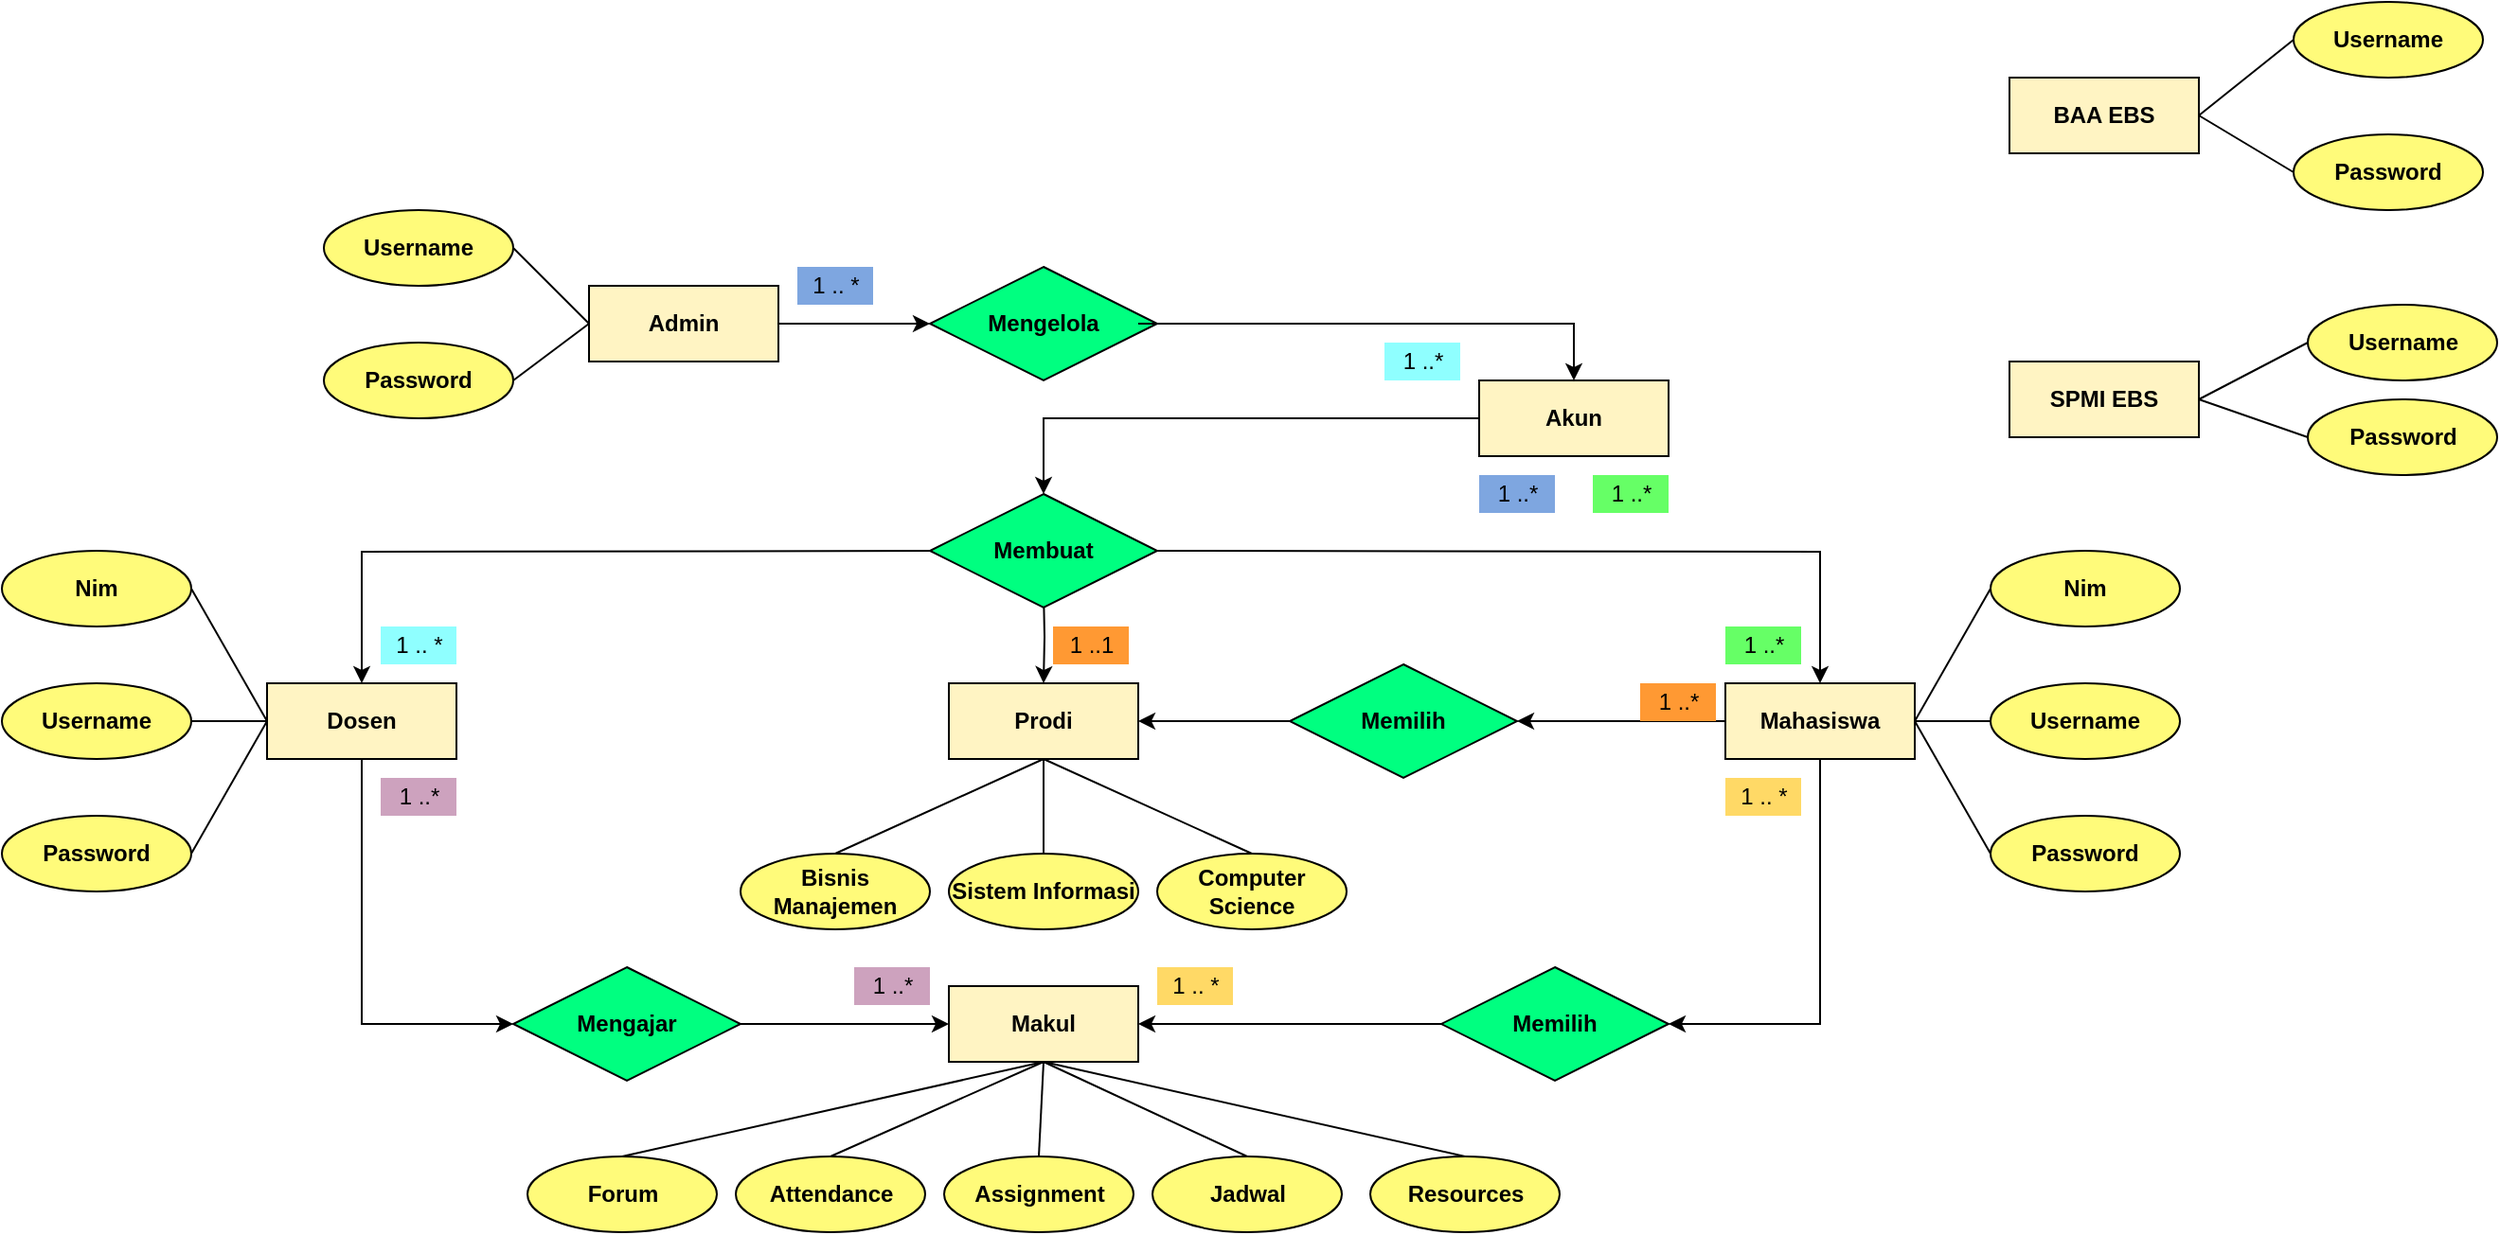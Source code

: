 <mxfile version="14.4.6" type="github">
  <diagram id="_UeT4WOGDypy5cC7ZMxa" name="Page-1">
    <mxGraphModel dx="2214" dy="1707" grid="1" gridSize="10" guides="1" tooltips="1" connect="1" arrows="1" fold="1" page="1" pageScale="1" pageWidth="850" pageHeight="1100" math="0" shadow="0">
      <root>
        <mxCell id="0" />
        <mxCell id="1" parent="0" />
        <mxCell id="3qCYc2ClhlNUeKQf3uaD-1" value="Bisnis Manajemen" style="ellipse;whiteSpace=wrap;html=1;align=center;fontStyle=1;fillColor=#FFFB7A;" parent="1" vertex="1">
          <mxGeometry x="180" y="260" width="100" height="40" as="geometry" />
        </mxCell>
        <mxCell id="3qCYc2ClhlNUeKQf3uaD-2" value="Sistem Informasi" style="ellipse;whiteSpace=wrap;html=1;align=center;fontStyle=1;fillColor=#FFFB7A;" parent="1" vertex="1">
          <mxGeometry x="290" y="260" width="100" height="40" as="geometry" />
        </mxCell>
        <mxCell id="3qCYc2ClhlNUeKQf3uaD-3" value="Computer Science" style="ellipse;whiteSpace=wrap;html=1;align=center;fontStyle=1;fillColor=#FFFB7A;" parent="1" vertex="1">
          <mxGeometry x="400" y="260" width="100" height="40" as="geometry" />
        </mxCell>
        <mxCell id="3qCYc2ClhlNUeKQf3uaD-4" value="Prodi" style="whiteSpace=wrap;html=1;align=center;fontStyle=1;fillColor=#FFF4C3;" parent="1" vertex="1">
          <mxGeometry x="290" y="170" width="100" height="40" as="geometry" />
        </mxCell>
        <mxCell id="3qCYc2ClhlNUeKQf3uaD-8" style="edgeStyle=orthogonalEdgeStyle;rounded=0;orthogonalLoop=1;jettySize=auto;html=1;fontStyle=1" parent="1" source="3qCYc2ClhlNUeKQf3uaD-5" target="3qCYc2ClhlNUeKQf3uaD-9" edge="1">
          <mxGeometry relative="1" as="geometry">
            <mxPoint x="60" y="360" as="targetPoint" />
            <Array as="points">
              <mxPoint x="-20" y="350" />
            </Array>
          </mxGeometry>
        </mxCell>
        <mxCell id="3qCYc2ClhlNUeKQf3uaD-5" value="Dosen" style="whiteSpace=wrap;html=1;align=center;fontStyle=1;fillColor=#FFF4C3;" parent="1" vertex="1">
          <mxGeometry x="-70" y="170" width="100" height="40" as="geometry" />
        </mxCell>
        <mxCell id="3qCYc2ClhlNUeKQf3uaD-11" style="edgeStyle=orthogonalEdgeStyle;rounded=0;orthogonalLoop=1;jettySize=auto;html=1;entryX=1;entryY=0.5;entryDx=0;entryDy=0;fontStyle=1" parent="1" source="3qCYc2ClhlNUeKQf3uaD-12" target="3qCYc2ClhlNUeKQf3uaD-7" edge="1">
          <mxGeometry relative="1" as="geometry">
            <Array as="points" />
          </mxGeometry>
        </mxCell>
        <mxCell id="3qCYc2ClhlNUeKQf3uaD-29" style="edgeStyle=orthogonalEdgeStyle;rounded=0;orthogonalLoop=1;jettySize=auto;html=1;entryX=1;entryY=0.5;entryDx=0;entryDy=0;fontStyle=1" parent="1" source="3qCYc2ClhlNUeKQf3uaD-6" target="3qCYc2ClhlNUeKQf3uaD-30" edge="1">
          <mxGeometry relative="1" as="geometry">
            <mxPoint x="600" y="210" as="targetPoint" />
          </mxGeometry>
        </mxCell>
        <mxCell id="3qCYc2ClhlNUeKQf3uaD-6" value="Mahasiswa" style="whiteSpace=wrap;html=1;align=center;fontStyle=1;fillColor=#FFF4C3;" parent="1" vertex="1">
          <mxGeometry x="700" y="170" width="100" height="40" as="geometry" />
        </mxCell>
        <mxCell id="3qCYc2ClhlNUeKQf3uaD-7" value="Makul" style="whiteSpace=wrap;html=1;align=center;fontStyle=1;fillColor=#FFF4C3;" parent="1" vertex="1">
          <mxGeometry x="290" y="330" width="100" height="40" as="geometry" />
        </mxCell>
        <mxCell id="3qCYc2ClhlNUeKQf3uaD-14" style="edgeStyle=orthogonalEdgeStyle;rounded=0;orthogonalLoop=1;jettySize=auto;html=1;fontStyle=1" parent="1" source="3qCYc2ClhlNUeKQf3uaD-9" target="3qCYc2ClhlNUeKQf3uaD-7" edge="1">
          <mxGeometry relative="1" as="geometry" />
        </mxCell>
        <mxCell id="3qCYc2ClhlNUeKQf3uaD-9" value="Mengajar" style="shape=rhombus;perimeter=rhombusPerimeter;whiteSpace=wrap;html=1;align=center;fontStyle=1;fillColor=#00FF80;" parent="1" vertex="1">
          <mxGeometry x="60" y="320" width="120" height="60" as="geometry" />
        </mxCell>
        <mxCell id="3qCYc2ClhlNUeKQf3uaD-12" value="Memilih" style="shape=rhombus;perimeter=rhombusPerimeter;whiteSpace=wrap;html=1;align=center;fontStyle=1;fillColor=#00FF80;" parent="1" vertex="1">
          <mxGeometry x="550" y="320" width="120" height="60" as="geometry" />
        </mxCell>
        <mxCell id="3qCYc2ClhlNUeKQf3uaD-13" style="edgeStyle=orthogonalEdgeStyle;rounded=0;orthogonalLoop=1;jettySize=auto;html=1;entryX=1;entryY=0.5;entryDx=0;entryDy=0;fontStyle=1" parent="1" source="3qCYc2ClhlNUeKQf3uaD-6" target="3qCYc2ClhlNUeKQf3uaD-12" edge="1">
          <mxGeometry relative="1" as="geometry">
            <mxPoint x="750" y="230" as="sourcePoint" />
            <mxPoint x="390" y="350" as="targetPoint" />
            <Array as="points">
              <mxPoint x="750" y="350" />
            </Array>
          </mxGeometry>
        </mxCell>
        <mxCell id="3qCYc2ClhlNUeKQf3uaD-16" value="Jadwal" style="ellipse;whiteSpace=wrap;html=1;align=center;fontStyle=1;fillColor=#FFFB7A;" parent="1" vertex="1">
          <mxGeometry x="397.5" y="420" width="100" height="40" as="geometry" />
        </mxCell>
        <mxCell id="3qCYc2ClhlNUeKQf3uaD-17" value="Attendance" style="ellipse;whiteSpace=wrap;html=1;align=center;fontStyle=1;fillColor=#FFFB7A;" parent="1" vertex="1">
          <mxGeometry x="177.5" y="420" width="100" height="40" as="geometry" />
        </mxCell>
        <mxCell id="3qCYc2ClhlNUeKQf3uaD-19" value="Assignment" style="ellipse;whiteSpace=wrap;html=1;align=center;fontStyle=1;fillColor=#FFFB7A;" parent="1" vertex="1">
          <mxGeometry x="287.5" y="420" width="100" height="40" as="geometry" />
        </mxCell>
        <mxCell id="3qCYc2ClhlNUeKQf3uaD-20" value="Forum" style="ellipse;whiteSpace=wrap;html=1;align=center;fontStyle=1;fillColor=#FFFB7A;" parent="1" vertex="1">
          <mxGeometry x="67.5" y="420" width="100" height="40" as="geometry" />
        </mxCell>
        <mxCell id="3qCYc2ClhlNUeKQf3uaD-22" value="" style="endArrow=none;html=1;rounded=0;entryX=0.5;entryY=0;entryDx=0;entryDy=0;exitX=0.5;exitY=1;exitDx=0;exitDy=0;fontStyle=1" parent="1" source="3qCYc2ClhlNUeKQf3uaD-7" target="3qCYc2ClhlNUeKQf3uaD-20" edge="1">
          <mxGeometry relative="1" as="geometry">
            <mxPoint x="330" y="330" as="sourcePoint" />
            <mxPoint x="490" y="330" as="targetPoint" />
          </mxGeometry>
        </mxCell>
        <mxCell id="3qCYc2ClhlNUeKQf3uaD-23" value="" style="endArrow=none;html=1;rounded=0;entryX=0.5;entryY=0;entryDx=0;entryDy=0;exitX=0.5;exitY=1;exitDx=0;exitDy=0;fontStyle=1" parent="1" source="3qCYc2ClhlNUeKQf3uaD-7" target="3qCYc2ClhlNUeKQf3uaD-17" edge="1">
          <mxGeometry relative="1" as="geometry">
            <mxPoint x="330" y="330" as="sourcePoint" />
            <mxPoint x="490" y="330" as="targetPoint" />
          </mxGeometry>
        </mxCell>
        <mxCell id="3qCYc2ClhlNUeKQf3uaD-24" value="" style="endArrow=none;html=1;rounded=0;entryX=0.5;entryY=0;entryDx=0;entryDy=0;exitX=0.5;exitY=1;exitDx=0;exitDy=0;fontStyle=1" parent="1" source="3qCYc2ClhlNUeKQf3uaD-7" target="3qCYc2ClhlNUeKQf3uaD-19" edge="1">
          <mxGeometry relative="1" as="geometry">
            <mxPoint x="330" y="330" as="sourcePoint" />
            <mxPoint x="490" y="330" as="targetPoint" />
          </mxGeometry>
        </mxCell>
        <mxCell id="3qCYc2ClhlNUeKQf3uaD-25" value="" style="endArrow=none;html=1;rounded=0;entryX=0.5;entryY=0;entryDx=0;entryDy=0;exitX=0.5;exitY=1;exitDx=0;exitDy=0;fontStyle=1" parent="1" source="3qCYc2ClhlNUeKQf3uaD-7" target="3qCYc2ClhlNUeKQf3uaD-16" edge="1">
          <mxGeometry relative="1" as="geometry">
            <mxPoint x="330" y="330" as="sourcePoint" />
            <mxPoint x="490" y="330" as="targetPoint" />
          </mxGeometry>
        </mxCell>
        <mxCell id="3qCYc2ClhlNUeKQf3uaD-26" value="" style="endArrow=none;html=1;rounded=0;exitX=0.5;exitY=1;exitDx=0;exitDy=0;entryX=0.5;entryY=0;entryDx=0;entryDy=0;fontStyle=1" parent="1" source="3qCYc2ClhlNUeKQf3uaD-4" target="3qCYc2ClhlNUeKQf3uaD-1" edge="1">
          <mxGeometry relative="1" as="geometry">
            <mxPoint x="330" y="360" as="sourcePoint" />
            <mxPoint x="230" y="290" as="targetPoint" />
          </mxGeometry>
        </mxCell>
        <mxCell id="3qCYc2ClhlNUeKQf3uaD-27" value="" style="endArrow=none;html=1;rounded=0;fontStyle=1" parent="1" source="3qCYc2ClhlNUeKQf3uaD-4" edge="1">
          <mxGeometry relative="1" as="geometry">
            <mxPoint x="340" y="260" as="sourcePoint" />
            <mxPoint x="340" y="260" as="targetPoint" />
          </mxGeometry>
        </mxCell>
        <mxCell id="3qCYc2ClhlNUeKQf3uaD-28" value="" style="endArrow=none;html=1;rounded=0;entryX=0.5;entryY=1;entryDx=0;entryDy=0;exitX=0.5;exitY=0;exitDx=0;exitDy=0;fontStyle=1" parent="1" source="3qCYc2ClhlNUeKQf3uaD-3" target="3qCYc2ClhlNUeKQf3uaD-4" edge="1">
          <mxGeometry relative="1" as="geometry">
            <mxPoint x="450" y="290" as="sourcePoint" />
            <mxPoint x="490" y="360" as="targetPoint" />
          </mxGeometry>
        </mxCell>
        <mxCell id="3qCYc2ClhlNUeKQf3uaD-31" style="edgeStyle=orthogonalEdgeStyle;rounded=0;orthogonalLoop=1;jettySize=auto;html=1;entryX=1;entryY=0.5;entryDx=0;entryDy=0;fontStyle=1" parent="1" source="3qCYc2ClhlNUeKQf3uaD-30" target="3qCYc2ClhlNUeKQf3uaD-4" edge="1">
          <mxGeometry relative="1" as="geometry" />
        </mxCell>
        <mxCell id="3qCYc2ClhlNUeKQf3uaD-30" value="Memilih" style="shape=rhombus;perimeter=rhombusPerimeter;whiteSpace=wrap;html=1;align=center;fontStyle=1;fillColor=#00FF80;" parent="1" vertex="1">
          <mxGeometry x="470" y="160" width="120" height="60" as="geometry" />
        </mxCell>
        <mxCell id="3qCYc2ClhlNUeKQf3uaD-36" value="Password" style="ellipse;whiteSpace=wrap;html=1;align=center;fontStyle=1;fillColor=#FFFB7A;" parent="1" vertex="1">
          <mxGeometry x="840" y="240" width="100" height="40" as="geometry" />
        </mxCell>
        <mxCell id="3qCYc2ClhlNUeKQf3uaD-37" value="Username" style="ellipse;whiteSpace=wrap;html=1;align=center;fontStyle=1;fillColor=#FFFB7A;" parent="1" vertex="1">
          <mxGeometry x="840" y="170" width="100" height="40" as="geometry" />
        </mxCell>
        <mxCell id="3qCYc2ClhlNUeKQf3uaD-38" value="Nim" style="ellipse;whiteSpace=wrap;html=1;align=center;fontStyle=1;fillColor=#FFFB7A;" parent="1" vertex="1">
          <mxGeometry x="840" y="100" width="100" height="40" as="geometry" />
        </mxCell>
        <mxCell id="3qCYc2ClhlNUeKQf3uaD-39" value="Password" style="ellipse;whiteSpace=wrap;html=1;align=center;fontStyle=1;fillColor=#FFFB7A;" parent="1" vertex="1">
          <mxGeometry x="-210" y="240" width="100" height="40" as="geometry" />
        </mxCell>
        <mxCell id="3qCYc2ClhlNUeKQf3uaD-40" value="Username" style="ellipse;whiteSpace=wrap;html=1;align=center;fontStyle=1;fillColor=#FFFB7A;" parent="1" vertex="1">
          <mxGeometry x="-210" y="170" width="100" height="40" as="geometry" />
        </mxCell>
        <mxCell id="3qCYc2ClhlNUeKQf3uaD-41" value="Nim" style="ellipse;whiteSpace=wrap;html=1;align=center;fontStyle=1;fillColor=#FFFB7A;" parent="1" vertex="1">
          <mxGeometry x="-210" y="100" width="100" height="40" as="geometry" />
        </mxCell>
        <mxCell id="3qCYc2ClhlNUeKQf3uaD-43" style="edgeStyle=orthogonalEdgeStyle;rounded=0;orthogonalLoop=1;jettySize=auto;html=1;entryX=0.5;entryY=0;entryDx=0;entryDy=0;fontStyle=1" parent="1" target="3qCYc2ClhlNUeKQf3uaD-5" edge="1">
          <mxGeometry relative="1" as="geometry">
            <mxPoint x="290" y="100" as="sourcePoint" />
          </mxGeometry>
        </mxCell>
        <mxCell id="3qCYc2ClhlNUeKQf3uaD-44" style="edgeStyle=orthogonalEdgeStyle;rounded=0;orthogonalLoop=1;jettySize=auto;html=1;entryX=0.5;entryY=0;entryDx=0;entryDy=0;fontStyle=1" parent="1" target="3qCYc2ClhlNUeKQf3uaD-6" edge="1">
          <mxGeometry relative="1" as="geometry">
            <mxPoint x="390" y="100" as="sourcePoint" />
          </mxGeometry>
        </mxCell>
        <mxCell id="3qCYc2ClhlNUeKQf3uaD-45" style="edgeStyle=orthogonalEdgeStyle;rounded=0;orthogonalLoop=1;jettySize=auto;html=1;entryX=0.5;entryY=0;entryDx=0;entryDy=0;fontStyle=1" parent="1" target="3qCYc2ClhlNUeKQf3uaD-4" edge="1">
          <mxGeometry relative="1" as="geometry">
            <mxPoint x="340" y="120" as="sourcePoint" />
          </mxGeometry>
        </mxCell>
        <mxCell id="3qCYc2ClhlNUeKQf3uaD-46" value="Membuat" style="shape=rhombus;perimeter=rhombusPerimeter;whiteSpace=wrap;html=1;align=center;fontStyle=1;fillColor=#00FF80;" parent="1" vertex="1">
          <mxGeometry x="280" y="70" width="120" height="60" as="geometry" />
        </mxCell>
        <mxCell id="3qCYc2ClhlNUeKQf3uaD-48" value="" style="endArrow=none;html=1;rounded=0;exitX=1;exitY=0.5;exitDx=0;exitDy=0;entryX=0;entryY=0.5;entryDx=0;entryDy=0;fontStyle=1" parent="1" source="3qCYc2ClhlNUeKQf3uaD-41" target="3qCYc2ClhlNUeKQf3uaD-5" edge="1">
          <mxGeometry relative="1" as="geometry">
            <mxPoint x="330" y="220" as="sourcePoint" />
            <mxPoint x="490" y="220" as="targetPoint" />
          </mxGeometry>
        </mxCell>
        <mxCell id="3qCYc2ClhlNUeKQf3uaD-49" value="" style="endArrow=none;html=1;rounded=0;entryX=1;entryY=0.5;entryDx=0;entryDy=0;exitX=0;exitY=0.5;exitDx=0;exitDy=0;fontStyle=1" parent="1" source="3qCYc2ClhlNUeKQf3uaD-5" target="3qCYc2ClhlNUeKQf3uaD-40" edge="1">
          <mxGeometry relative="1" as="geometry">
            <mxPoint x="330" y="220" as="sourcePoint" />
            <mxPoint x="490" y="220" as="targetPoint" />
          </mxGeometry>
        </mxCell>
        <mxCell id="3qCYc2ClhlNUeKQf3uaD-50" value="" style="endArrow=none;html=1;rounded=0;entryX=1;entryY=0.5;entryDx=0;entryDy=0;exitX=0;exitY=0.5;exitDx=0;exitDy=0;fontStyle=1" parent="1" source="3qCYc2ClhlNUeKQf3uaD-5" target="3qCYc2ClhlNUeKQf3uaD-39" edge="1">
          <mxGeometry relative="1" as="geometry">
            <mxPoint x="-60" y="200" as="sourcePoint" />
            <mxPoint x="-100" y="200" as="targetPoint" />
          </mxGeometry>
        </mxCell>
        <mxCell id="3qCYc2ClhlNUeKQf3uaD-51" value="" style="endArrow=none;html=1;rounded=0;entryX=0;entryY=0.5;entryDx=0;entryDy=0;exitX=1;exitY=0.5;exitDx=0;exitDy=0;fontStyle=1" parent="1" source="3qCYc2ClhlNUeKQf3uaD-6" target="3qCYc2ClhlNUeKQf3uaD-37" edge="1">
          <mxGeometry relative="1" as="geometry">
            <mxPoint x="-50" y="210" as="sourcePoint" />
            <mxPoint x="-90" y="210" as="targetPoint" />
          </mxGeometry>
        </mxCell>
        <mxCell id="3qCYc2ClhlNUeKQf3uaD-52" value="" style="endArrow=none;html=1;rounded=0;entryX=0;entryY=0.5;entryDx=0;entryDy=0;exitX=1;exitY=0.5;exitDx=0;exitDy=0;fontStyle=1" parent="1" source="3qCYc2ClhlNUeKQf3uaD-6" target="3qCYc2ClhlNUeKQf3uaD-36" edge="1">
          <mxGeometry relative="1" as="geometry">
            <mxPoint x="790" y="190" as="sourcePoint" />
            <mxPoint x="850" y="200" as="targetPoint" />
          </mxGeometry>
        </mxCell>
        <mxCell id="3qCYc2ClhlNUeKQf3uaD-53" value="" style="endArrow=none;html=1;rounded=0;entryX=0;entryY=0.5;entryDx=0;entryDy=0;exitX=1;exitY=0.5;exitDx=0;exitDy=0;fontStyle=1" parent="1" source="3qCYc2ClhlNUeKQf3uaD-6" target="3qCYc2ClhlNUeKQf3uaD-38" edge="1">
          <mxGeometry relative="1" as="geometry">
            <mxPoint x="820" y="210" as="sourcePoint" />
            <mxPoint x="860" y="210" as="targetPoint" />
          </mxGeometry>
        </mxCell>
        <mxCell id="zyws-jxNzfLWqwZfDbNh-4" style="edgeStyle=orthogonalEdgeStyle;rounded=0;orthogonalLoop=1;jettySize=auto;html=1;entryX=0.5;entryY=0;entryDx=0;entryDy=0;" edge="1" parent="1" source="3qCYc2ClhlNUeKQf3uaD-54" target="3qCYc2ClhlNUeKQf3uaD-46">
          <mxGeometry relative="1" as="geometry" />
        </mxCell>
        <mxCell id="3qCYc2ClhlNUeKQf3uaD-54" value="Akun" style="whiteSpace=wrap;html=1;align=center;fontStyle=1;fillColor=#FFF4C3;" parent="1" vertex="1">
          <mxGeometry x="570" y="10" width="100" height="40" as="geometry" />
        </mxCell>
        <mxCell id="zyws-jxNzfLWqwZfDbNh-1" style="edgeStyle=orthogonalEdgeStyle;rounded=0;orthogonalLoop=1;jettySize=auto;html=1;fontStyle=1" edge="1" parent="1" source="3qCYc2ClhlNUeKQf3uaD-55" target="zyws-jxNzfLWqwZfDbNh-2">
          <mxGeometry relative="1" as="geometry">
            <mxPoint x="320" y="-20" as="targetPoint" />
          </mxGeometry>
        </mxCell>
        <mxCell id="3qCYc2ClhlNUeKQf3uaD-55" value="Admin" style="whiteSpace=wrap;html=1;align=center;fontStyle=1;fillColor=#FFF4C3;" parent="1" vertex="1">
          <mxGeometry x="100" y="-40" width="100" height="40" as="geometry" />
        </mxCell>
        <mxCell id="zyws-jxNzfLWqwZfDbNh-3" style="edgeStyle=orthogonalEdgeStyle;rounded=0;orthogonalLoop=1;jettySize=auto;html=1;entryX=0.5;entryY=0;entryDx=0;entryDy=0;fontStyle=1" edge="1" parent="1" source="zyws-jxNzfLWqwZfDbNh-2" target="3qCYc2ClhlNUeKQf3uaD-54">
          <mxGeometry relative="1" as="geometry" />
        </mxCell>
        <mxCell id="zyws-jxNzfLWqwZfDbNh-2" value="Mengelola" style="shape=rhombus;perimeter=rhombusPerimeter;whiteSpace=wrap;html=1;align=center;fontStyle=1;fillColor=#00FF80;" vertex="1" parent="1">
          <mxGeometry x="280" y="-50" width="120" height="60" as="geometry" />
        </mxCell>
        <mxCell id="zyws-jxNzfLWqwZfDbNh-5" value="1 ..*" style="text;html=1;align=center;verticalAlign=middle;resizable=0;points=[];autosize=1;fillColor=#7EA6E0;" vertex="1" parent="1">
          <mxGeometry x="570" y="60" width="40" height="20" as="geometry" />
        </mxCell>
        <mxCell id="zyws-jxNzfLWqwZfDbNh-6" value="1 .. *" style="text;html=1;align=center;verticalAlign=middle;resizable=0;points=[];autosize=1;fillColor=#7EA6E0;" vertex="1" parent="1">
          <mxGeometry x="210" y="-50" width="40" height="20" as="geometry" />
        </mxCell>
        <mxCell id="zyws-jxNzfLWqwZfDbNh-7" value="1 .. *" style="text;html=1;align=center;verticalAlign=middle;resizable=0;points=[];autosize=1;fillColor=#8FFFFF;" vertex="1" parent="1">
          <mxGeometry x="-10" y="140" width="40" height="20" as="geometry" />
        </mxCell>
        <mxCell id="zyws-jxNzfLWqwZfDbNh-8" value="1 ..*" style="text;html=1;align=center;verticalAlign=middle;resizable=0;points=[];autosize=1;fillColor=#8FFFFF;" vertex="1" parent="1">
          <mxGeometry x="520" y="-10" width="40" height="20" as="geometry" />
        </mxCell>
        <mxCell id="zyws-jxNzfLWqwZfDbNh-9" value="1 ..*" style="text;html=1;align=center;verticalAlign=middle;resizable=0;points=[];autosize=1;fillColor=#66FF66;" vertex="1" parent="1">
          <mxGeometry x="700" y="140" width="40" height="20" as="geometry" />
        </mxCell>
        <mxCell id="zyws-jxNzfLWqwZfDbNh-10" value="1 ..*" style="text;html=1;align=center;verticalAlign=middle;resizable=0;points=[];autosize=1;fillColor=#66FF66;" vertex="1" parent="1">
          <mxGeometry x="630" y="60" width="40" height="20" as="geometry" />
        </mxCell>
        <mxCell id="zyws-jxNzfLWqwZfDbNh-11" value="1 .. *" style="text;html=1;align=center;verticalAlign=middle;resizable=0;points=[];autosize=1;fillColor=#FFD966;" vertex="1" parent="1">
          <mxGeometry x="400" y="320" width="40" height="20" as="geometry" />
        </mxCell>
        <mxCell id="zyws-jxNzfLWqwZfDbNh-12" value="1 .. *" style="text;html=1;align=center;verticalAlign=middle;resizable=0;points=[];autosize=1;fillColor=#FFD966;" vertex="1" parent="1">
          <mxGeometry x="700" y="220" width="40" height="20" as="geometry" />
        </mxCell>
        <mxCell id="zyws-jxNzfLWqwZfDbNh-13" value="1 ..1" style="text;html=1;align=center;verticalAlign=middle;resizable=0;points=[];autosize=1;fillColor=#FF9933;" vertex="1" parent="1">
          <mxGeometry x="345" y="140" width="40" height="20" as="geometry" />
        </mxCell>
        <mxCell id="zyws-jxNzfLWqwZfDbNh-14" value="1 ..*" style="text;html=1;align=center;verticalAlign=middle;resizable=0;points=[];autosize=1;fillColor=#FF9933;" vertex="1" parent="1">
          <mxGeometry x="655" y="170" width="40" height="20" as="geometry" />
        </mxCell>
        <mxCell id="zyws-jxNzfLWqwZfDbNh-15" value="1 ..*" style="text;html=1;align=center;verticalAlign=middle;resizable=0;points=[];autosize=1;fillColor=#CDA2BE;" vertex="1" parent="1">
          <mxGeometry x="240" y="320" width="40" height="20" as="geometry" />
        </mxCell>
        <mxCell id="zyws-jxNzfLWqwZfDbNh-16" value="1 ..*" style="text;html=1;align=center;verticalAlign=middle;resizable=0;points=[];autosize=1;fillColor=#CDA2BE;" vertex="1" parent="1">
          <mxGeometry x="-10" y="220" width="40" height="20" as="geometry" />
        </mxCell>
        <mxCell id="zyws-jxNzfLWqwZfDbNh-20" value="Username" style="ellipse;whiteSpace=wrap;html=1;align=center;fillColor=#FFFB7A;fontStyle=1" vertex="1" parent="1">
          <mxGeometry x="-40" y="-80" width="100" height="40" as="geometry" />
        </mxCell>
        <mxCell id="zyws-jxNzfLWqwZfDbNh-21" value="Password" style="ellipse;whiteSpace=wrap;html=1;align=center;fillColor=#FFFB7A;fontStyle=1" vertex="1" parent="1">
          <mxGeometry x="-40" y="-10" width="100" height="40" as="geometry" />
        </mxCell>
        <mxCell id="zyws-jxNzfLWqwZfDbNh-22" value="" style="endArrow=none;html=1;rounded=0;exitX=1;exitY=0.5;exitDx=0;exitDy=0;entryX=0;entryY=0.5;entryDx=0;entryDy=0;" edge="1" parent="1" source="zyws-jxNzfLWqwZfDbNh-20" target="3qCYc2ClhlNUeKQf3uaD-55">
          <mxGeometry relative="1" as="geometry">
            <mxPoint x="230" y="220" as="sourcePoint" />
            <mxPoint x="390" y="220" as="targetPoint" />
          </mxGeometry>
        </mxCell>
        <mxCell id="zyws-jxNzfLWqwZfDbNh-23" value="" style="endArrow=none;html=1;rounded=0;entryX=0;entryY=0.5;entryDx=0;entryDy=0;exitX=1;exitY=0.5;exitDx=0;exitDy=0;" edge="1" parent="1" source="zyws-jxNzfLWqwZfDbNh-21" target="3qCYc2ClhlNUeKQf3uaD-55">
          <mxGeometry relative="1" as="geometry">
            <mxPoint x="230" y="220" as="sourcePoint" />
            <mxPoint x="390" y="220" as="targetPoint" />
          </mxGeometry>
        </mxCell>
        <mxCell id="zyws-jxNzfLWqwZfDbNh-24" value="Resources" style="ellipse;whiteSpace=wrap;html=1;align=center;fontStyle=1;fillColor=#FFFB7A;" vertex="1" parent="1">
          <mxGeometry x="512.5" y="420" width="100" height="40" as="geometry" />
        </mxCell>
        <mxCell id="zyws-jxNzfLWqwZfDbNh-25" value="" style="endArrow=none;html=1;rounded=0;exitX=0.5;exitY=1;exitDx=0;exitDy=0;entryX=0.5;entryY=0;entryDx=0;entryDy=0;" edge="1" parent="1" source="3qCYc2ClhlNUeKQf3uaD-7" target="zyws-jxNzfLWqwZfDbNh-24">
          <mxGeometry relative="1" as="geometry">
            <mxPoint x="390" y="220" as="sourcePoint" />
            <mxPoint x="550" y="220" as="targetPoint" />
          </mxGeometry>
        </mxCell>
        <mxCell id="zyws-jxNzfLWqwZfDbNh-26" value="SPMI EBS" style="whiteSpace=wrap;html=1;align=center;fontStyle=1;fillColor=#FFF4C3;" vertex="1" parent="1">
          <mxGeometry x="850" width="100" height="40" as="geometry" />
        </mxCell>
        <mxCell id="zyws-jxNzfLWqwZfDbNh-28" value="BAA EBS" style="whiteSpace=wrap;html=1;align=center;fontStyle=1;fillColor=#FFF4C3;" vertex="1" parent="1">
          <mxGeometry x="850" y="-150" width="100" height="40" as="geometry" />
        </mxCell>
        <mxCell id="zyws-jxNzfLWqwZfDbNh-29" value="Username" style="ellipse;whiteSpace=wrap;html=1;align=center;fillColor=#FFFB7A;fontStyle=1" vertex="1" parent="1">
          <mxGeometry x="1000" y="-190" width="100" height="40" as="geometry" />
        </mxCell>
        <mxCell id="zyws-jxNzfLWqwZfDbNh-30" value="Password" style="ellipse;whiteSpace=wrap;html=1;align=center;fillColor=#FFFB7A;fontStyle=1" vertex="1" parent="1">
          <mxGeometry x="1000" y="-120" width="100" height="40" as="geometry" />
        </mxCell>
        <mxCell id="zyws-jxNzfLWqwZfDbNh-33" value="Username" style="ellipse;whiteSpace=wrap;html=1;align=center;fillColor=#FFFB7A;fontStyle=1" vertex="1" parent="1">
          <mxGeometry x="1007.5" y="-30" width="100" height="40" as="geometry" />
        </mxCell>
        <mxCell id="zyws-jxNzfLWqwZfDbNh-34" value="Password" style="ellipse;whiteSpace=wrap;html=1;align=center;fillColor=#FFFB7A;fontStyle=1" vertex="1" parent="1">
          <mxGeometry x="1007.5" y="20" width="100" height="40" as="geometry" />
        </mxCell>
        <mxCell id="zyws-jxNzfLWqwZfDbNh-35" value="" style="endArrow=none;html=1;rounded=0;exitX=0;exitY=0.5;exitDx=0;exitDy=0;entryX=1;entryY=0.5;entryDx=0;entryDy=0;" edge="1" parent="1" source="zyws-jxNzfLWqwZfDbNh-33" target="zyws-jxNzfLWqwZfDbNh-26">
          <mxGeometry relative="1" as="geometry">
            <mxPoint x="1242.5" y="260" as="sourcePoint" />
            <mxPoint x="1102.5" y="20" as="targetPoint" />
          </mxGeometry>
        </mxCell>
        <mxCell id="zyws-jxNzfLWqwZfDbNh-36" value="" style="endArrow=none;html=1;rounded=0;entryX=1;entryY=0.5;entryDx=0;entryDy=0;exitX=0;exitY=0.5;exitDx=0;exitDy=0;" edge="1" parent="1" source="zyws-jxNzfLWqwZfDbNh-34" target="zyws-jxNzfLWqwZfDbNh-26">
          <mxGeometry relative="1" as="geometry">
            <mxPoint x="1242.5" y="260" as="sourcePoint" />
            <mxPoint x="1102.5" y="20" as="targetPoint" />
          </mxGeometry>
        </mxCell>
        <mxCell id="zyws-jxNzfLWqwZfDbNh-37" value="" style="endArrow=none;html=1;rounded=0;" edge="1" parent="1">
          <mxGeometry relative="1" as="geometry">
            <mxPoint x="390" y="-20" as="sourcePoint" />
            <mxPoint x="550" y="-20" as="targetPoint" />
          </mxGeometry>
        </mxCell>
        <mxCell id="zyws-jxNzfLWqwZfDbNh-38" value="" style="endArrow=none;html=1;rounded=0;entryX=0;entryY=0.5;entryDx=0;entryDy=0;exitX=1;exitY=0.5;exitDx=0;exitDy=0;" edge="1" parent="1" source="zyws-jxNzfLWqwZfDbNh-28" target="zyws-jxNzfLWqwZfDbNh-29">
          <mxGeometry relative="1" as="geometry">
            <mxPoint x="840" y="-151.18" as="sourcePoint" />
            <mxPoint x="1000" y="-151.18" as="targetPoint" />
          </mxGeometry>
        </mxCell>
        <mxCell id="zyws-jxNzfLWqwZfDbNh-39" value="" style="endArrow=none;html=1;rounded=0;entryX=0;entryY=0.5;entryDx=0;entryDy=0;exitX=1;exitY=0.5;exitDx=0;exitDy=0;" edge="1" parent="1" source="zyws-jxNzfLWqwZfDbNh-28" target="zyws-jxNzfLWqwZfDbNh-30">
          <mxGeometry relative="1" as="geometry">
            <mxPoint x="480" y="-30" as="sourcePoint" />
            <mxPoint x="640" y="-30" as="targetPoint" />
          </mxGeometry>
        </mxCell>
      </root>
    </mxGraphModel>
  </diagram>
</mxfile>
